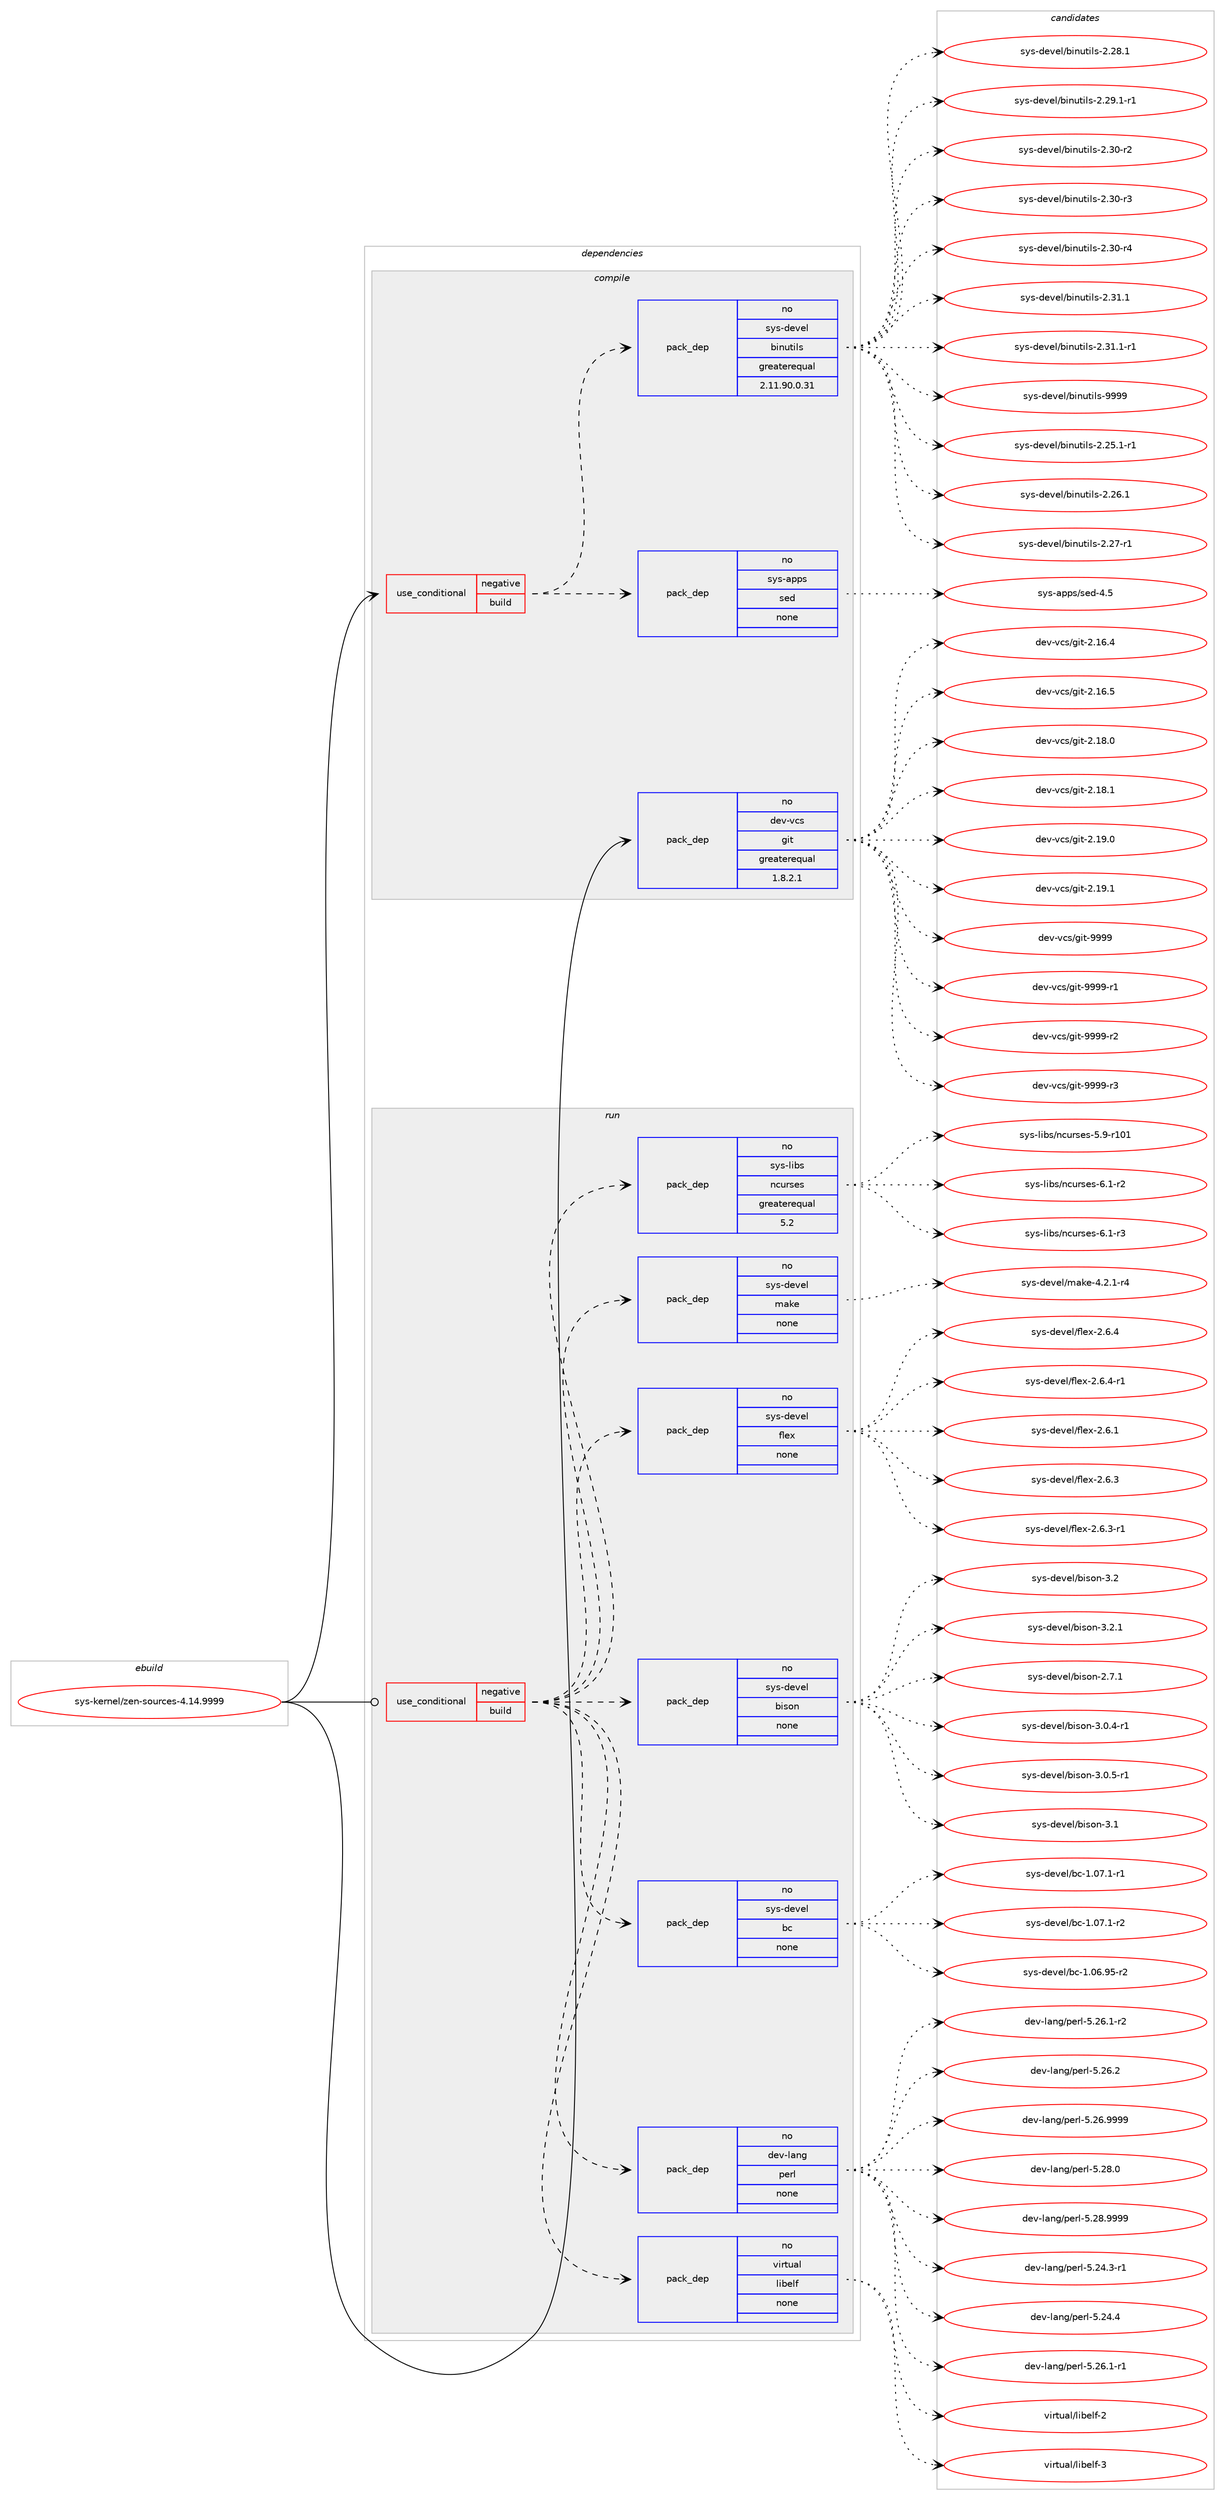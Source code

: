 digraph prolog {

# *************
# Graph options
# *************

newrank=true;
concentrate=true;
compound=true;
graph [rankdir=LR,fontname=Helvetica,fontsize=10,ranksep=1.5];#, ranksep=2.5, nodesep=0.2];
edge  [arrowhead=vee];
node  [fontname=Helvetica,fontsize=10];

# **********
# The ebuild
# **********

subgraph cluster_leftcol {
color=gray;
rank=same;
label=<<i>ebuild</i>>;
id [label="sys-kernel/zen-sources-4.14.9999", color=red, width=4, href="../sys-kernel/zen-sources-4.14.9999.svg"];
}

# ****************
# The dependencies
# ****************

subgraph cluster_midcol {
color=gray;
label=<<i>dependencies</i>>;
subgraph cluster_compile {
fillcolor="#eeeeee";
style=filled;
label=<<i>compile</i>>;
subgraph cond1339 {
dependency7874 [label=<<TABLE BORDER="0" CELLBORDER="1" CELLSPACING="0" CELLPADDING="4"><TR><TD ROWSPAN="3" CELLPADDING="10">use_conditional</TD></TR><TR><TD>negative</TD></TR><TR><TD>build</TD></TR></TABLE>>, shape=none, color=red];
subgraph pack6345 {
dependency7875 [label=<<TABLE BORDER="0" CELLBORDER="1" CELLSPACING="0" CELLPADDING="4" WIDTH="220"><TR><TD ROWSPAN="6" CELLPADDING="30">pack_dep</TD></TR><TR><TD WIDTH="110">no</TD></TR><TR><TD>sys-apps</TD></TR><TR><TD>sed</TD></TR><TR><TD>none</TD></TR><TR><TD></TD></TR></TABLE>>, shape=none, color=blue];
}
dependency7874:e -> dependency7875:w [weight=20,style="dashed",arrowhead="vee"];
subgraph pack6346 {
dependency7876 [label=<<TABLE BORDER="0" CELLBORDER="1" CELLSPACING="0" CELLPADDING="4" WIDTH="220"><TR><TD ROWSPAN="6" CELLPADDING="30">pack_dep</TD></TR><TR><TD WIDTH="110">no</TD></TR><TR><TD>sys-devel</TD></TR><TR><TD>binutils</TD></TR><TR><TD>greaterequal</TD></TR><TR><TD>2.11.90.0.31</TD></TR></TABLE>>, shape=none, color=blue];
}
dependency7874:e -> dependency7876:w [weight=20,style="dashed",arrowhead="vee"];
}
id:e -> dependency7874:w [weight=20,style="solid",arrowhead="vee"];
subgraph pack6347 {
dependency7877 [label=<<TABLE BORDER="0" CELLBORDER="1" CELLSPACING="0" CELLPADDING="4" WIDTH="220"><TR><TD ROWSPAN="6" CELLPADDING="30">pack_dep</TD></TR><TR><TD WIDTH="110">no</TD></TR><TR><TD>dev-vcs</TD></TR><TR><TD>git</TD></TR><TR><TD>greaterequal</TD></TR><TR><TD>1.8.2.1</TD></TR></TABLE>>, shape=none, color=blue];
}
id:e -> dependency7877:w [weight=20,style="solid",arrowhead="vee"];
}
subgraph cluster_compileandrun {
fillcolor="#eeeeee";
style=filled;
label=<<i>compile and run</i>>;
}
subgraph cluster_run {
fillcolor="#eeeeee";
style=filled;
label=<<i>run</i>>;
subgraph cond1340 {
dependency7878 [label=<<TABLE BORDER="0" CELLBORDER="1" CELLSPACING="0" CELLPADDING="4"><TR><TD ROWSPAN="3" CELLPADDING="10">use_conditional</TD></TR><TR><TD>negative</TD></TR><TR><TD>build</TD></TR></TABLE>>, shape=none, color=red];
subgraph pack6348 {
dependency7879 [label=<<TABLE BORDER="0" CELLBORDER="1" CELLSPACING="0" CELLPADDING="4" WIDTH="220"><TR><TD ROWSPAN="6" CELLPADDING="30">pack_dep</TD></TR><TR><TD WIDTH="110">no</TD></TR><TR><TD>dev-lang</TD></TR><TR><TD>perl</TD></TR><TR><TD>none</TD></TR><TR><TD></TD></TR></TABLE>>, shape=none, color=blue];
}
dependency7878:e -> dependency7879:w [weight=20,style="dashed",arrowhead="vee"];
subgraph pack6349 {
dependency7880 [label=<<TABLE BORDER="0" CELLBORDER="1" CELLSPACING="0" CELLPADDING="4" WIDTH="220"><TR><TD ROWSPAN="6" CELLPADDING="30">pack_dep</TD></TR><TR><TD WIDTH="110">no</TD></TR><TR><TD>sys-devel</TD></TR><TR><TD>bc</TD></TR><TR><TD>none</TD></TR><TR><TD></TD></TR></TABLE>>, shape=none, color=blue];
}
dependency7878:e -> dependency7880:w [weight=20,style="dashed",arrowhead="vee"];
subgraph pack6350 {
dependency7881 [label=<<TABLE BORDER="0" CELLBORDER="1" CELLSPACING="0" CELLPADDING="4" WIDTH="220"><TR><TD ROWSPAN="6" CELLPADDING="30">pack_dep</TD></TR><TR><TD WIDTH="110">no</TD></TR><TR><TD>sys-devel</TD></TR><TR><TD>bison</TD></TR><TR><TD>none</TD></TR><TR><TD></TD></TR></TABLE>>, shape=none, color=blue];
}
dependency7878:e -> dependency7881:w [weight=20,style="dashed",arrowhead="vee"];
subgraph pack6351 {
dependency7882 [label=<<TABLE BORDER="0" CELLBORDER="1" CELLSPACING="0" CELLPADDING="4" WIDTH="220"><TR><TD ROWSPAN="6" CELLPADDING="30">pack_dep</TD></TR><TR><TD WIDTH="110">no</TD></TR><TR><TD>sys-devel</TD></TR><TR><TD>flex</TD></TR><TR><TD>none</TD></TR><TR><TD></TD></TR></TABLE>>, shape=none, color=blue];
}
dependency7878:e -> dependency7882:w [weight=20,style="dashed",arrowhead="vee"];
subgraph pack6352 {
dependency7883 [label=<<TABLE BORDER="0" CELLBORDER="1" CELLSPACING="0" CELLPADDING="4" WIDTH="220"><TR><TD ROWSPAN="6" CELLPADDING="30">pack_dep</TD></TR><TR><TD WIDTH="110">no</TD></TR><TR><TD>sys-devel</TD></TR><TR><TD>make</TD></TR><TR><TD>none</TD></TR><TR><TD></TD></TR></TABLE>>, shape=none, color=blue];
}
dependency7878:e -> dependency7883:w [weight=20,style="dashed",arrowhead="vee"];
subgraph pack6353 {
dependency7884 [label=<<TABLE BORDER="0" CELLBORDER="1" CELLSPACING="0" CELLPADDING="4" WIDTH="220"><TR><TD ROWSPAN="6" CELLPADDING="30">pack_dep</TD></TR><TR><TD WIDTH="110">no</TD></TR><TR><TD>sys-libs</TD></TR><TR><TD>ncurses</TD></TR><TR><TD>greaterequal</TD></TR><TR><TD>5.2</TD></TR></TABLE>>, shape=none, color=blue];
}
dependency7878:e -> dependency7884:w [weight=20,style="dashed",arrowhead="vee"];
subgraph pack6354 {
dependency7885 [label=<<TABLE BORDER="0" CELLBORDER="1" CELLSPACING="0" CELLPADDING="4" WIDTH="220"><TR><TD ROWSPAN="6" CELLPADDING="30">pack_dep</TD></TR><TR><TD WIDTH="110">no</TD></TR><TR><TD>virtual</TD></TR><TR><TD>libelf</TD></TR><TR><TD>none</TD></TR><TR><TD></TD></TR></TABLE>>, shape=none, color=blue];
}
dependency7878:e -> dependency7885:w [weight=20,style="dashed",arrowhead="vee"];
}
id:e -> dependency7878:w [weight=20,style="solid",arrowhead="odot"];
}
}

# **************
# The candidates
# **************

subgraph cluster_choices {
rank=same;
color=gray;
label=<<i>candidates</i>>;

subgraph choice6345 {
color=black;
nodesep=1;
choice11512111545971121121154711510110045524653 [label="sys-apps/sed-4.5", color=red, width=4,href="../sys-apps/sed-4.5.svg"];
dependency7875:e -> choice11512111545971121121154711510110045524653:w [style=dotted,weight="100"];
}
subgraph choice6346 {
color=black;
nodesep=1;
choice115121115451001011181011084798105110117116105108115455046505346494511449 [label="sys-devel/binutils-2.25.1-r1", color=red, width=4,href="../sys-devel/binutils-2.25.1-r1.svg"];
choice11512111545100101118101108479810511011711610510811545504650544649 [label="sys-devel/binutils-2.26.1", color=red, width=4,href="../sys-devel/binutils-2.26.1.svg"];
choice11512111545100101118101108479810511011711610510811545504650554511449 [label="sys-devel/binutils-2.27-r1", color=red, width=4,href="../sys-devel/binutils-2.27-r1.svg"];
choice11512111545100101118101108479810511011711610510811545504650564649 [label="sys-devel/binutils-2.28.1", color=red, width=4,href="../sys-devel/binutils-2.28.1.svg"];
choice115121115451001011181011084798105110117116105108115455046505746494511449 [label="sys-devel/binutils-2.29.1-r1", color=red, width=4,href="../sys-devel/binutils-2.29.1-r1.svg"];
choice11512111545100101118101108479810511011711610510811545504651484511450 [label="sys-devel/binutils-2.30-r2", color=red, width=4,href="../sys-devel/binutils-2.30-r2.svg"];
choice11512111545100101118101108479810511011711610510811545504651484511451 [label="sys-devel/binutils-2.30-r3", color=red, width=4,href="../sys-devel/binutils-2.30-r3.svg"];
choice11512111545100101118101108479810511011711610510811545504651484511452 [label="sys-devel/binutils-2.30-r4", color=red, width=4,href="../sys-devel/binutils-2.30-r4.svg"];
choice11512111545100101118101108479810511011711610510811545504651494649 [label="sys-devel/binutils-2.31.1", color=red, width=4,href="../sys-devel/binutils-2.31.1.svg"];
choice115121115451001011181011084798105110117116105108115455046514946494511449 [label="sys-devel/binutils-2.31.1-r1", color=red, width=4,href="../sys-devel/binutils-2.31.1-r1.svg"];
choice1151211154510010111810110847981051101171161051081154557575757 [label="sys-devel/binutils-9999", color=red, width=4,href="../sys-devel/binutils-9999.svg"];
dependency7876:e -> choice115121115451001011181011084798105110117116105108115455046505346494511449:w [style=dotted,weight="100"];
dependency7876:e -> choice11512111545100101118101108479810511011711610510811545504650544649:w [style=dotted,weight="100"];
dependency7876:e -> choice11512111545100101118101108479810511011711610510811545504650554511449:w [style=dotted,weight="100"];
dependency7876:e -> choice11512111545100101118101108479810511011711610510811545504650564649:w [style=dotted,weight="100"];
dependency7876:e -> choice115121115451001011181011084798105110117116105108115455046505746494511449:w [style=dotted,weight="100"];
dependency7876:e -> choice11512111545100101118101108479810511011711610510811545504651484511450:w [style=dotted,weight="100"];
dependency7876:e -> choice11512111545100101118101108479810511011711610510811545504651484511451:w [style=dotted,weight="100"];
dependency7876:e -> choice11512111545100101118101108479810511011711610510811545504651484511452:w [style=dotted,weight="100"];
dependency7876:e -> choice11512111545100101118101108479810511011711610510811545504651494649:w [style=dotted,weight="100"];
dependency7876:e -> choice115121115451001011181011084798105110117116105108115455046514946494511449:w [style=dotted,weight="100"];
dependency7876:e -> choice1151211154510010111810110847981051101171161051081154557575757:w [style=dotted,weight="100"];
}
subgraph choice6347 {
color=black;
nodesep=1;
choice10010111845118991154710310511645504649544652 [label="dev-vcs/git-2.16.4", color=red, width=4,href="../dev-vcs/git-2.16.4.svg"];
choice10010111845118991154710310511645504649544653 [label="dev-vcs/git-2.16.5", color=red, width=4,href="../dev-vcs/git-2.16.5.svg"];
choice10010111845118991154710310511645504649564648 [label="dev-vcs/git-2.18.0", color=red, width=4,href="../dev-vcs/git-2.18.0.svg"];
choice10010111845118991154710310511645504649564649 [label="dev-vcs/git-2.18.1", color=red, width=4,href="../dev-vcs/git-2.18.1.svg"];
choice10010111845118991154710310511645504649574648 [label="dev-vcs/git-2.19.0", color=red, width=4,href="../dev-vcs/git-2.19.0.svg"];
choice10010111845118991154710310511645504649574649 [label="dev-vcs/git-2.19.1", color=red, width=4,href="../dev-vcs/git-2.19.1.svg"];
choice1001011184511899115471031051164557575757 [label="dev-vcs/git-9999", color=red, width=4,href="../dev-vcs/git-9999.svg"];
choice10010111845118991154710310511645575757574511449 [label="dev-vcs/git-9999-r1", color=red, width=4,href="../dev-vcs/git-9999-r1.svg"];
choice10010111845118991154710310511645575757574511450 [label="dev-vcs/git-9999-r2", color=red, width=4,href="../dev-vcs/git-9999-r2.svg"];
choice10010111845118991154710310511645575757574511451 [label="dev-vcs/git-9999-r3", color=red, width=4,href="../dev-vcs/git-9999-r3.svg"];
dependency7877:e -> choice10010111845118991154710310511645504649544652:w [style=dotted,weight="100"];
dependency7877:e -> choice10010111845118991154710310511645504649544653:w [style=dotted,weight="100"];
dependency7877:e -> choice10010111845118991154710310511645504649564648:w [style=dotted,weight="100"];
dependency7877:e -> choice10010111845118991154710310511645504649564649:w [style=dotted,weight="100"];
dependency7877:e -> choice10010111845118991154710310511645504649574648:w [style=dotted,weight="100"];
dependency7877:e -> choice10010111845118991154710310511645504649574649:w [style=dotted,weight="100"];
dependency7877:e -> choice1001011184511899115471031051164557575757:w [style=dotted,weight="100"];
dependency7877:e -> choice10010111845118991154710310511645575757574511449:w [style=dotted,weight="100"];
dependency7877:e -> choice10010111845118991154710310511645575757574511450:w [style=dotted,weight="100"];
dependency7877:e -> choice10010111845118991154710310511645575757574511451:w [style=dotted,weight="100"];
}
subgraph choice6348 {
color=black;
nodesep=1;
choice100101118451089711010347112101114108455346505246514511449 [label="dev-lang/perl-5.24.3-r1", color=red, width=4,href="../dev-lang/perl-5.24.3-r1.svg"];
choice10010111845108971101034711210111410845534650524652 [label="dev-lang/perl-5.24.4", color=red, width=4,href="../dev-lang/perl-5.24.4.svg"];
choice100101118451089711010347112101114108455346505446494511449 [label="dev-lang/perl-5.26.1-r1", color=red, width=4,href="../dev-lang/perl-5.26.1-r1.svg"];
choice100101118451089711010347112101114108455346505446494511450 [label="dev-lang/perl-5.26.1-r2", color=red, width=4,href="../dev-lang/perl-5.26.1-r2.svg"];
choice10010111845108971101034711210111410845534650544650 [label="dev-lang/perl-5.26.2", color=red, width=4,href="../dev-lang/perl-5.26.2.svg"];
choice10010111845108971101034711210111410845534650544657575757 [label="dev-lang/perl-5.26.9999", color=red, width=4,href="../dev-lang/perl-5.26.9999.svg"];
choice10010111845108971101034711210111410845534650564648 [label="dev-lang/perl-5.28.0", color=red, width=4,href="../dev-lang/perl-5.28.0.svg"];
choice10010111845108971101034711210111410845534650564657575757 [label="dev-lang/perl-5.28.9999", color=red, width=4,href="../dev-lang/perl-5.28.9999.svg"];
dependency7879:e -> choice100101118451089711010347112101114108455346505246514511449:w [style=dotted,weight="100"];
dependency7879:e -> choice10010111845108971101034711210111410845534650524652:w [style=dotted,weight="100"];
dependency7879:e -> choice100101118451089711010347112101114108455346505446494511449:w [style=dotted,weight="100"];
dependency7879:e -> choice100101118451089711010347112101114108455346505446494511450:w [style=dotted,weight="100"];
dependency7879:e -> choice10010111845108971101034711210111410845534650544650:w [style=dotted,weight="100"];
dependency7879:e -> choice10010111845108971101034711210111410845534650544657575757:w [style=dotted,weight="100"];
dependency7879:e -> choice10010111845108971101034711210111410845534650564648:w [style=dotted,weight="100"];
dependency7879:e -> choice10010111845108971101034711210111410845534650564657575757:w [style=dotted,weight="100"];
}
subgraph choice6349 {
color=black;
nodesep=1;
choice1151211154510010111810110847989945494648544657534511450 [label="sys-devel/bc-1.06.95-r2", color=red, width=4,href="../sys-devel/bc-1.06.95-r2.svg"];
choice11512111545100101118101108479899454946485546494511449 [label="sys-devel/bc-1.07.1-r1", color=red, width=4,href="../sys-devel/bc-1.07.1-r1.svg"];
choice11512111545100101118101108479899454946485546494511450 [label="sys-devel/bc-1.07.1-r2", color=red, width=4,href="../sys-devel/bc-1.07.1-r2.svg"];
dependency7880:e -> choice1151211154510010111810110847989945494648544657534511450:w [style=dotted,weight="100"];
dependency7880:e -> choice11512111545100101118101108479899454946485546494511449:w [style=dotted,weight="100"];
dependency7880:e -> choice11512111545100101118101108479899454946485546494511450:w [style=dotted,weight="100"];
}
subgraph choice6350 {
color=black;
nodesep=1;
choice115121115451001011181011084798105115111110455046554649 [label="sys-devel/bison-2.7.1", color=red, width=4,href="../sys-devel/bison-2.7.1.svg"];
choice1151211154510010111810110847981051151111104551464846524511449 [label="sys-devel/bison-3.0.4-r1", color=red, width=4,href="../sys-devel/bison-3.0.4-r1.svg"];
choice1151211154510010111810110847981051151111104551464846534511449 [label="sys-devel/bison-3.0.5-r1", color=red, width=4,href="../sys-devel/bison-3.0.5-r1.svg"];
choice11512111545100101118101108479810511511111045514649 [label="sys-devel/bison-3.1", color=red, width=4,href="../sys-devel/bison-3.1.svg"];
choice11512111545100101118101108479810511511111045514650 [label="sys-devel/bison-3.2", color=red, width=4,href="../sys-devel/bison-3.2.svg"];
choice115121115451001011181011084798105115111110455146504649 [label="sys-devel/bison-3.2.1", color=red, width=4,href="../sys-devel/bison-3.2.1.svg"];
dependency7881:e -> choice115121115451001011181011084798105115111110455046554649:w [style=dotted,weight="100"];
dependency7881:e -> choice1151211154510010111810110847981051151111104551464846524511449:w [style=dotted,weight="100"];
dependency7881:e -> choice1151211154510010111810110847981051151111104551464846534511449:w [style=dotted,weight="100"];
dependency7881:e -> choice11512111545100101118101108479810511511111045514649:w [style=dotted,weight="100"];
dependency7881:e -> choice11512111545100101118101108479810511511111045514650:w [style=dotted,weight="100"];
dependency7881:e -> choice115121115451001011181011084798105115111110455146504649:w [style=dotted,weight="100"];
}
subgraph choice6351 {
color=black;
nodesep=1;
choice1151211154510010111810110847102108101120455046544649 [label="sys-devel/flex-2.6.1", color=red, width=4,href="../sys-devel/flex-2.6.1.svg"];
choice1151211154510010111810110847102108101120455046544651 [label="sys-devel/flex-2.6.3", color=red, width=4,href="../sys-devel/flex-2.6.3.svg"];
choice11512111545100101118101108471021081011204550465446514511449 [label="sys-devel/flex-2.6.3-r1", color=red, width=4,href="../sys-devel/flex-2.6.3-r1.svg"];
choice1151211154510010111810110847102108101120455046544652 [label="sys-devel/flex-2.6.4", color=red, width=4,href="../sys-devel/flex-2.6.4.svg"];
choice11512111545100101118101108471021081011204550465446524511449 [label="sys-devel/flex-2.6.4-r1", color=red, width=4,href="../sys-devel/flex-2.6.4-r1.svg"];
dependency7882:e -> choice1151211154510010111810110847102108101120455046544649:w [style=dotted,weight="100"];
dependency7882:e -> choice1151211154510010111810110847102108101120455046544651:w [style=dotted,weight="100"];
dependency7882:e -> choice11512111545100101118101108471021081011204550465446514511449:w [style=dotted,weight="100"];
dependency7882:e -> choice1151211154510010111810110847102108101120455046544652:w [style=dotted,weight="100"];
dependency7882:e -> choice11512111545100101118101108471021081011204550465446524511449:w [style=dotted,weight="100"];
}
subgraph choice6352 {
color=black;
nodesep=1;
choice1151211154510010111810110847109971071014552465046494511452 [label="sys-devel/make-4.2.1-r4", color=red, width=4,href="../sys-devel/make-4.2.1-r4.svg"];
dependency7883:e -> choice1151211154510010111810110847109971071014552465046494511452:w [style=dotted,weight="100"];
}
subgraph choice6353 {
color=black;
nodesep=1;
choice115121115451081059811547110991171141151011154553465745114494849 [label="sys-libs/ncurses-5.9-r101", color=red, width=4,href="../sys-libs/ncurses-5.9-r101.svg"];
choice11512111545108105981154711099117114115101115455446494511450 [label="sys-libs/ncurses-6.1-r2", color=red, width=4,href="../sys-libs/ncurses-6.1-r2.svg"];
choice11512111545108105981154711099117114115101115455446494511451 [label="sys-libs/ncurses-6.1-r3", color=red, width=4,href="../sys-libs/ncurses-6.1-r3.svg"];
dependency7884:e -> choice115121115451081059811547110991171141151011154553465745114494849:w [style=dotted,weight="100"];
dependency7884:e -> choice11512111545108105981154711099117114115101115455446494511450:w [style=dotted,weight="100"];
dependency7884:e -> choice11512111545108105981154711099117114115101115455446494511451:w [style=dotted,weight="100"];
}
subgraph choice6354 {
color=black;
nodesep=1;
choice1181051141161179710847108105981011081024550 [label="virtual/libelf-2", color=red, width=4,href="../virtual/libelf-2.svg"];
choice1181051141161179710847108105981011081024551 [label="virtual/libelf-3", color=red, width=4,href="../virtual/libelf-3.svg"];
dependency7885:e -> choice1181051141161179710847108105981011081024550:w [style=dotted,weight="100"];
dependency7885:e -> choice1181051141161179710847108105981011081024551:w [style=dotted,weight="100"];
}
}

}
